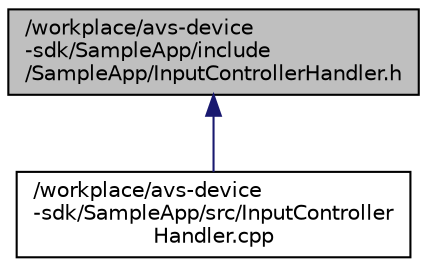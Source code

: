 digraph "/workplace/avs-device-sdk/SampleApp/include/SampleApp/InputControllerHandler.h"
{
  edge [fontname="Helvetica",fontsize="10",labelfontname="Helvetica",labelfontsize="10"];
  node [fontname="Helvetica",fontsize="10",shape=record];
  Node6 [label="/workplace/avs-device\l-sdk/SampleApp/include\l/SampleApp/InputControllerHandler.h",height=0.2,width=0.4,color="black", fillcolor="grey75", style="filled", fontcolor="black"];
  Node6 -> Node7 [dir="back",color="midnightblue",fontsize="10",style="solid",fontname="Helvetica"];
  Node7 [label="/workplace/avs-device\l-sdk/SampleApp/src/InputController\lHandler.cpp",height=0.2,width=0.4,color="black", fillcolor="white", style="filled",URL="$_input_controller_handler_8cpp.html"];
}
